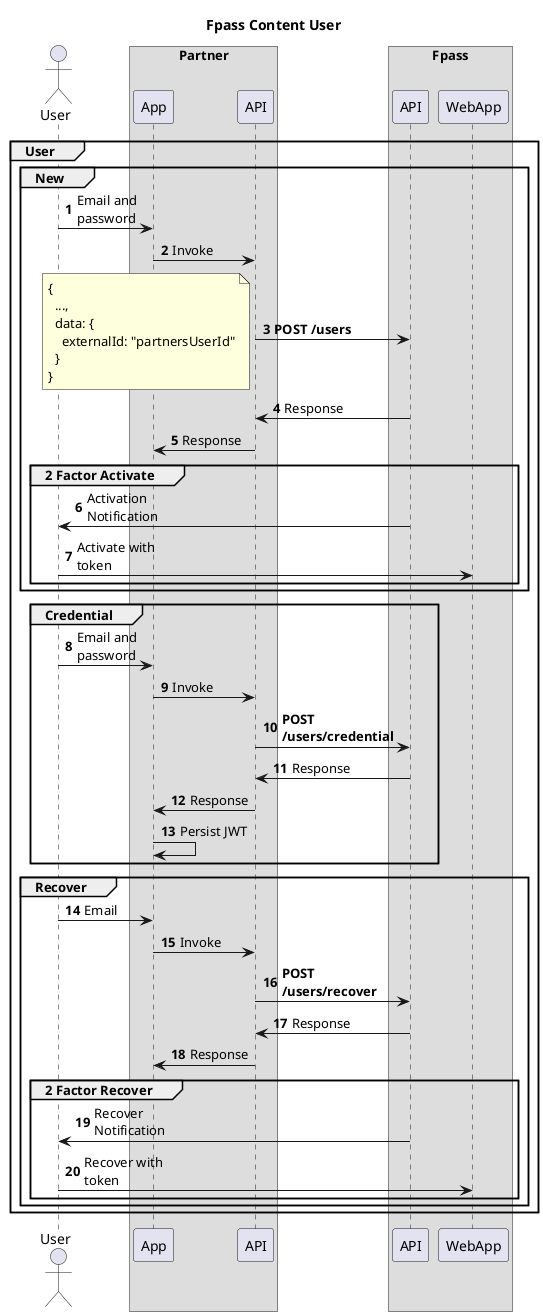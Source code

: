 @startuml
title "Fpass Content User"

autonumber
skinparam MaxMessageSize 100

!$cacheTime = "~15min"

actor User

box Partner
participant PartnerApp as "App"
participant PartnerAPI as "API"
end box

box Fpass
participant API
participant WebApp
end box

group User

group New
User -> PartnerApp: Email and password
PartnerApp -> PartnerAPI: Invoke
PartnerAPI -> API: **POST /users**
note left
{
  ...,
  data: {
    externalId: "partnersUserId"
  }
}
end note
API -> PartnerAPI: Response
PartnerAPI -> PartnerApp: Response

group 2 Factor Activate
API -> User: Activation Notification
User -> WebApp: Activate with token
end

end
' New

group Credential
User -> PartnerApp: Email and password
PartnerApp -> PartnerAPI: Invoke
PartnerAPI -> API: **POST /users/credential**
API -> PartnerAPI: Response
PartnerAPI -> PartnerApp: Response
PartnerApp -> PartnerApp: Persist JWT
end

group Recover
User -> PartnerApp: Email
PartnerApp -> PartnerAPI: Invoke
PartnerAPI -> API: **POST /users/recover**
API -> PartnerAPI: Response
PartnerAPI -> PartnerApp: Response

group 2 Factor Recover
API -> User: Recover Notification
User -> WebApp: Recover with token
end

end
' Recover
end
' User

@enduml